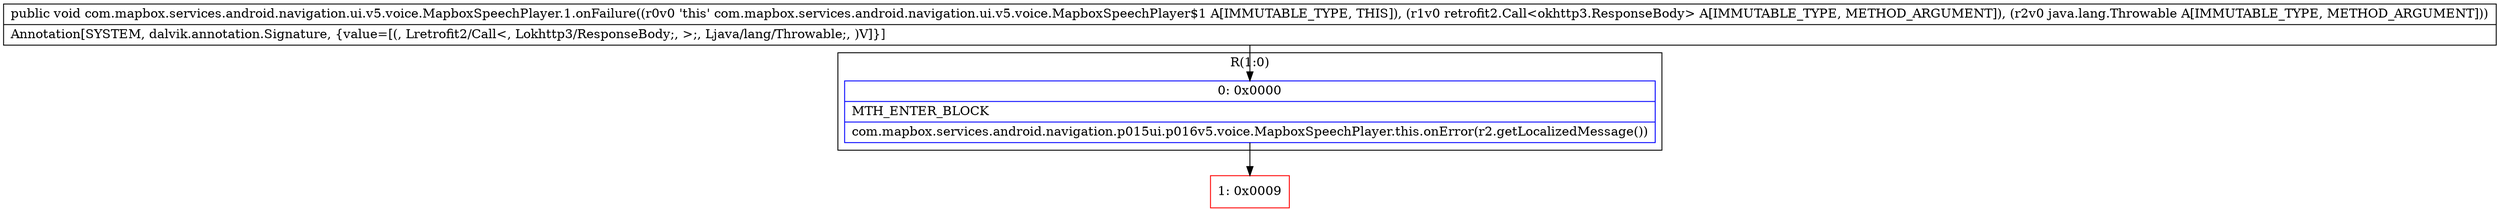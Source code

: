 digraph "CFG forcom.mapbox.services.android.navigation.ui.v5.voice.MapboxSpeechPlayer.1.onFailure(Lretrofit2\/Call;Ljava\/lang\/Throwable;)V" {
subgraph cluster_Region_944064221 {
label = "R(1:0)";
node [shape=record,color=blue];
Node_0 [shape=record,label="{0\:\ 0x0000|MTH_ENTER_BLOCK\l|com.mapbox.services.android.navigation.p015ui.p016v5.voice.MapboxSpeechPlayer.this.onError(r2.getLocalizedMessage())\l}"];
}
Node_1 [shape=record,color=red,label="{1\:\ 0x0009}"];
MethodNode[shape=record,label="{public void com.mapbox.services.android.navigation.ui.v5.voice.MapboxSpeechPlayer.1.onFailure((r0v0 'this' com.mapbox.services.android.navigation.ui.v5.voice.MapboxSpeechPlayer$1 A[IMMUTABLE_TYPE, THIS]), (r1v0 retrofit2.Call\<okhttp3.ResponseBody\> A[IMMUTABLE_TYPE, METHOD_ARGUMENT]), (r2v0 java.lang.Throwable A[IMMUTABLE_TYPE, METHOD_ARGUMENT]))  | Annotation[SYSTEM, dalvik.annotation.Signature, \{value=[(, Lretrofit2\/Call\<, Lokhttp3\/ResponseBody;, \>;, Ljava\/lang\/Throwable;, )V]\}]\l}"];
MethodNode -> Node_0;
Node_0 -> Node_1;
}

